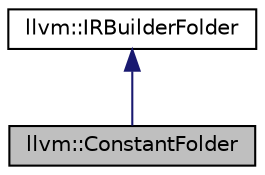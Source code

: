 digraph "llvm::ConstantFolder"
{
 // LATEX_PDF_SIZE
  bgcolor="transparent";
  edge [fontname="Helvetica",fontsize="10",labelfontname="Helvetica",labelfontsize="10"];
  node [fontname="Helvetica",fontsize="10",shape=record];
  Node1 [label="llvm::ConstantFolder",height=0.2,width=0.4,color="black", fillcolor="grey75", style="filled", fontcolor="black",tooltip="ConstantFolder - Create constants with minimum, target independent, folding."];
  Node2 -> Node1 [dir="back",color="midnightblue",fontsize="10",style="solid",fontname="Helvetica"];
  Node2 [label="llvm::IRBuilderFolder",height=0.2,width=0.4,color="black",URL="$classllvm_1_1IRBuilderFolder.html",tooltip="IRBuilderFolder - Interface for constant folding in IRBuilder."];
}
